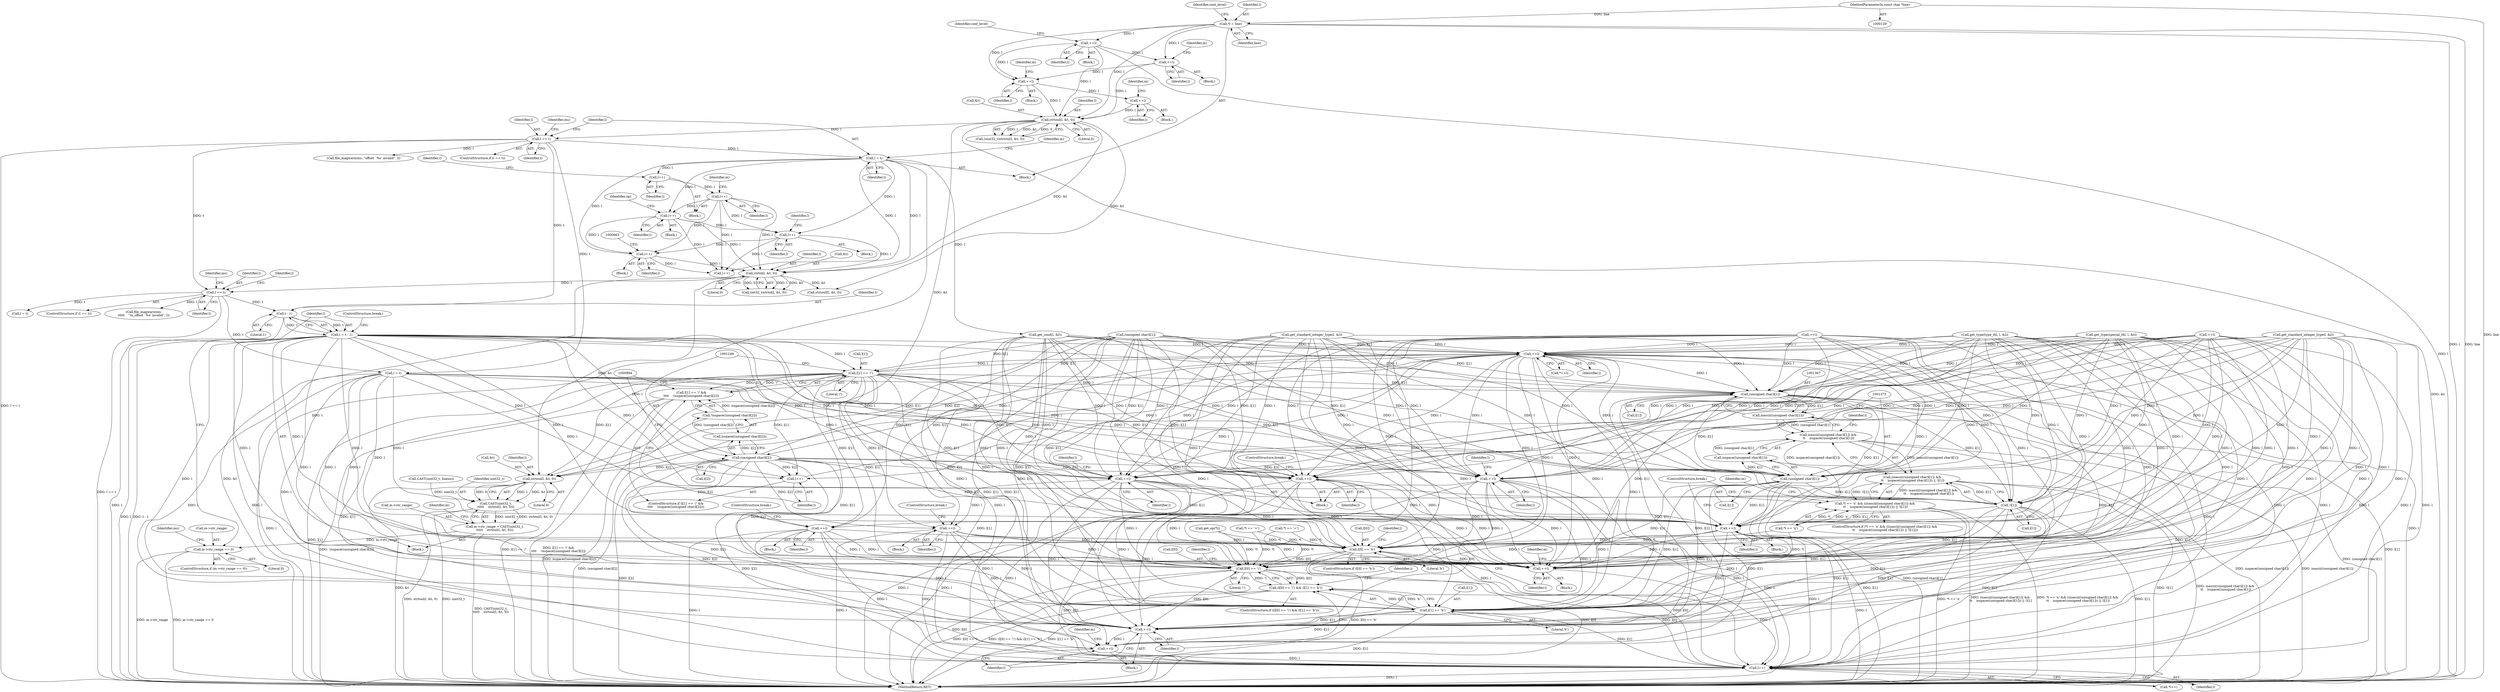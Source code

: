 digraph "0_file_4a284c89d6ef11aca34da65da7d673050a5ea320@pointer" {
"1001049" [label="(Call,t - 1)"];
"1000683" [label="(Call,l == t)"];
"1000677" [label="(Call,strtol(l, &t, 0))"];
"1000485" [label="(Call,l = t)"];
"1000472" [label="(Call,l == t)"];
"1000466" [label="(Call,strtoul(l, &t, 0))"];
"1000400" [label="(Call,++l)"];
"1000159" [label="(Call,++l)"];
"1000143" [label="(Call,*l = line)"];
"1000132" [label="(MethodParameterIn,const char *line)"];
"1000387" [label="(Call,++l)"];
"1000430" [label="(Call,++l)"];
"1000609" [label="(Call,l++)"];
"1000511" [label="(Call,l++)"];
"1000627" [label="(Call,l++)"];
"1000657" [label="(Call,l++)"];
"1000644" [label="(Call,l++)"];
"1001047" [label="(Call,l = t - 1)"];
"1000996" [label="(Call,++l)"];
"1001033" [label="(Call,strtoul(l, &t, 0))"];
"1001031" [label="(Call,CAST(uint32_t,\n\t\t\t\t\t    strtoul(l, &t, 0)))"];
"1001027" [label="(Call,m->str_range = CAST(uint32_t,\n\t\t\t\t\t    strtoul(l, &t, 0)))"];
"1001039" [label="(Call,m->str_range == 0)"];
"1001241" [label="(Call,l[1] == '/')"];
"1001240" [label="(Call,l[1] == '/' &&\n\t\t\t\t    !isspace((unsigned char)l[2]))"];
"1001253" [label="(Call,l++)"];
"1001294" [label="(Call,++l)"];
"1001318" [label="(Call,++l)"];
"1001409" [label="(Call,l[0] == '\b')"];
"1001415" [label="(Call,++l)"];
"1001459" [label="(Call,l++)"];
"1001425" [label="(Call,l[0] == '\\')"];
"1001424" [label="(Call,(l[0] == '\\') && (l[1] == 'b'))"];
"1001436" [label="(Call,++l)"];
"1001438" [label="(Call,++l)"];
"1001430" [label="(Call,l[1] == 'b')"];
"1001330" [label="(Call,++l)"];
"1001338" [label="(Call,++l)"];
"1001348" [label="(Call,++l)"];
"1001366" [label="(Call,(unsigned char)l[1])"];
"1001365" [label="(Call,isascii((unsigned char)l[1]))"];
"1001364" [label="(Call,isascii((unsigned char)l[1]) && \n\t\t    isspace((unsigned char)l[1]))"];
"1001363" [label="(Call,(isascii((unsigned char)l[1]) && \n\t\t    isspace((unsigned char)l[1])) || !l[1])"];
"1001358" [label="(Call,*l == 'x' && ((isascii((unsigned char)l[1]) && \n\t\t    isspace((unsigned char)l[1])) || !l[1]))"];
"1001372" [label="(Call,(unsigned char)l[1])"];
"1001371" [label="(Call,isspace((unsigned char)l[1]))"];
"1001377" [label="(Call,!l[1])"];
"1001388" [label="(Call,++l)"];
"1001248" [label="(Call,(unsigned char)l[2])"];
"1001247" [label="(Call,isspace((unsigned char)l[2]))"];
"1001246" [label="(Call,!isspace((unsigned char)l[2]))"];
"1000487" [label="(Identifier,t)"];
"1000913" [label="(Call,++l)"];
"1000481" [label="(Call,file_magwarn(ms, \"offset `%s' invalid\", l))"];
"1001294" [label="(Call,++l)"];
"1001349" [label="(Identifier,l)"];
"1001033" [label="(Call,strtoul(l, &t, 0))"];
"1001460" [label="(Identifier,l)"];
"1000856" [label="(Call,get_type(special_tbl, l, &l))"];
"1001331" [label="(Identifier,l)"];
"1001378" [label="(Call,l[1])"];
"1000466" [label="(Call,strtoul(l, &t, 0))"];
"1000160" [label="(Identifier,l)"];
"1000609" [label="(Call,l++)"];
"1001423" [label="(ControlStructure,if ((l[0] == '\\') && (l[1] == 'b')))"];
"1001035" [label="(Call,&t)"];
"1001434" [label="(Literal,'b')"];
"1000132" [label="(MethodParameterIn,const char *line)"];
"1000431" [label="(Identifier,l)"];
"1001335" [label="(Identifier,l)"];
"1001241" [label="(Call,l[1] == '/')"];
"1000678" [label="(Identifier,l)"];
"1000404" [label="(Identifier,m)"];
"1000645" [label="(Identifier,l)"];
"1001248" [label="(Call,(unsigned char)l[2])"];
"1001435" [label="(Block,)"];
"1000627" [label="(Call,l++)"];
"1000378" [label="(Call,CAST(uint32_t, lineno))"];
"1001340" [label="(ControlStructure,break;)"];
"1000485" [label="(Call,l = t)"];
"1000677" [label="(Call,strtol(l, &t, 0))"];
"1000777" [label="(Call,get_standard_integer_type(l, &l))"];
"1001426" [label="(Call,l[0])"];
"1001320" [label="(ControlStructure,break;)"];
"1001049" [label="(Call,t - 1)"];
"1000697" [label="(Identifier,l)"];
"1000936" [label="(Call,get_op(*l))"];
"1001045" [label="(Identifier,ms)"];
"1001350" [label="(ControlStructure,break;)"];
"1000657" [label="(Call,l++)"];
"1000843" [label="(Call,++l)"];
"1000966" [label="(Call,l = t)"];
"1001415" [label="(Call,++l)"];
"1001439" [label="(Identifier,l)"];
"1000151" [label="(Identifier,cont_level)"];
"1000388" [label="(Identifier,l)"];
"1001253" [label="(Call,l++)"];
"1000491" [label="(Identifier,m)"];
"1000675" [label="(Call,(int32_t)strtol(l, &t, 0))"];
"1001037" [label="(Literal,0)"];
"1000658" [label="(Identifier,l)"];
"1001534" [label="(MethodReturn,RET)"];
"1001247" [label="(Call,isspace((unsigned char)l[2]))"];
"1000731" [label="(Call,get_cond(l, &l))"];
"1001299" [label="(Identifier,l)"];
"1001384" [label="(Identifier,m)"];
"1001389" [label="(Identifier,l)"];
"1001363" [label="(Call,(isascii((unsigned char)l[1]) && \n\t\t    isspace((unsigned char)l[1])) || !l[1])"];
"1001410" [label="(Call,l[0])"];
"1001458" [label="(Call,*l++)"];
"1000696" [label="(Call,l = t)"];
"1001381" [label="(Block,)"];
"1000681" [label="(Literal,0)"];
"1000387" [label="(Call,++l)"];
"1001424" [label="(Call,(l[0] == '\\') && (l[1] == 'b'))"];
"1001459" [label="(Call,l++)"];
"1001038" [label="(ControlStructure,if (m->str_range == 0))"];
"1000467" [label="(Identifier,l)"];
"1001032" [label="(Identifier,uint32_t)"];
"1000515" [label="(Identifier,l)"];
"1001295" [label="(Identifier,l)"];
"1001027" [label="(Call,m->str_range = CAST(uint32_t,\n\t\t\t\t\t    strtoul(l, &t, 0)))"];
"1000401" [label="(Identifier,l)"];
"1001031" [label="(Call,CAST(uint32_t,\n\t\t\t\t\t    strtoul(l, &t, 0)))"];
"1001432" [label="(Identifier,l)"];
"1000689" [label="(Identifier,ms)"];
"1001040" [label="(Call,m->str_range)"];
"1001409" [label="(Call,l[0] == '\b')"];
"1000471" [label="(ControlStructure,if (l == t))"];
"1000961" [label="(Call,strtoull(l, &t, 0))"];
"1001246" [label="(Call,!isspace((unsigned char)l[2]))"];
"1000486" [label="(Identifier,l)"];
"1000995" [label="(Call,*++l)"];
"1000703" [label="(Call,l++)"];
"1001368" [label="(Call,l[1])"];
"1001050" [label="(Identifier,t)"];
"1001447" [label="(Identifier,i)"];
"1000472" [label="(Call,l == t)"];
"1001034" [label="(Identifier,l)"];
"1001379" [label="(Identifier,l)"];
"1001333" [label="(Call,*l == '=')"];
"1001254" [label="(Identifier,l)"];
"1000649" [label="(Identifier,l)"];
"1001358" [label="(Call,*l == 'x' && ((isascii((unsigned char)l[1]) && \n\t\t    isspace((unsigned char)l[1])) || !l[1]))"];
"1001366" [label="(Call,(unsigned char)l[1])"];
"1000682" [label="(ControlStructure,if (l == t))"];
"1000464" [label="(Call,(uint32_t)strtoul(l, &t, 0))"];
"1001041" [label="(Identifier,m)"];
"1001240" [label="(Call,l[1] == '/' &&\n\t\t\t\t    !isspace((unsigned char)l[2]))"];
"1000684" [label="(Identifier,l)"];
"1001318" [label="(Call,++l)"];
"1001442" [label="(Identifier,m)"];
"1000158" [label="(Block,)"];
"1000512" [label="(Identifier,l)"];
"1000473" [label="(Identifier,l)"];
"1001430" [label="(Call,l[1] == 'b')"];
"1001427" [label="(Identifier,l)"];
"1001371" [label="(Call,isspace((unsigned char)l[1]))"];
"1000468" [label="(Call,&t)"];
"1001052" [label="(ControlStructure,break;)"];
"1001438" [label="(Call,++l)"];
"1000683" [label="(Call,l == t)"];
"1001413" [label="(Literal,'\b')"];
"1001051" [label="(Literal,1)"];
"1000692" [label="(Call,file_magwarn(ms,\n\t\t\t\t\t    \"in_offset `%s' invalid\", l))"];
"1000159" [label="(Call,++l)"];
"1000162" [label="(Identifier,cont_level)"];
"1001242" [label="(Call,l[1])"];
"1001338" [label="(Call,++l)"];
"1001431" [label="(Call,l[1])"];
"1000434" [label="(Identifier,m)"];
"1001048" [label="(Identifier,l)"];
"1001245" [label="(Literal,'/')"];
"1000144" [label="(Identifier,l)"];
"1000832" [label="(Call,(unsigned char)l[1])"];
"1000638" [label="(Block,)"];
"1000470" [label="(Literal,0)"];
"1001390" [label="(ControlStructure,break;)"];
"1000474" [label="(Identifier,t)"];
"1001337" [label="(Block,)"];
"1000430" [label="(Call,++l)"];
"1001357" [label="(ControlStructure,if (*l == 'x' && ((isascii((unsigned char)l[1]) && \n\t\t    isspace((unsigned char)l[1])) || !l[1])))"];
"1000628" [label="(Identifier,l)"];
"1001330" [label="(Call,++l)"];
"1001301" [label="(Block,)"];
"1001414" [label="(Block,)"];
"1001437" [label="(Identifier,l)"];
"1000610" [label="(Identifier,l)"];
"1001388" [label="(Call,++l)"];
"1000644" [label="(Call,l++)"];
"1001365" [label="(Call,isascii((unsigned char)l[1]))"];
"1001047" [label="(Call,l = t - 1)"];
"1000651" [label="(Block,)"];
"1000145" [label="(Identifier,line)"];
"1001297" [label="(Call,*l == '=')"];
"1000386" [label="(Block,)"];
"1001377" [label="(Call,!l[1])"];
"1001043" [label="(Literal,0)"];
"1001319" [label="(Identifier,l)"];
"1000685" [label="(Identifier,t)"];
"1001039" [label="(Call,m->str_range == 0)"];
"1000478" [label="(Identifier,ms)"];
"1001339" [label="(Identifier,l)"];
"1000510" [label="(Block,)"];
"1001028" [label="(Call,m->str_range)"];
"1000400" [label="(Call,++l)"];
"1000613" [label="(Identifier,m)"];
"1001429" [label="(Literal,'\\')"];
"1000511" [label="(Call,l++)"];
"1000143" [label="(Call,*l = line)"];
"1001425" [label="(Call,l[0] == '\\')"];
"1001239" [label="(ControlStructure,if (l[1] == '/' &&\n\t\t\t\t    !isspace((unsigned char)l[2])))"];
"1000798" [label="(Call,get_type(type_tbl, l, &l))"];
"1000399" [label="(Block,)"];
"1001419" [label="(Identifier,m)"];
"1000819" [label="(Call,get_standard_integer_type(l, &l))"];
"1001348" [label="(Call,++l)"];
"1001364" [label="(Call,isascii((unsigned char)l[1]) && \n\t\t    isspace((unsigned char)l[1]))"];
"1000996" [label="(Call,++l)"];
"1001359" [label="(Call,*l == 'x')"];
"1000135" [label="(Block,)"];
"1000429" [label="(Block,)"];
"1000632" [label="(Identifier,op)"];
"1000391" [label="(Identifier,m)"];
"1000621" [label="(Block,)"];
"1000997" [label="(Identifier,l)"];
"1001002" [label="(Block,)"];
"1001374" [label="(Call,l[1])"];
"1001372" [label="(Call,(unsigned char)l[1])"];
"1001436" [label="(Call,++l)"];
"1001408" [label="(ControlStructure,if (l[0] == '\b'))"];
"1001416" [label="(Identifier,l)"];
"1001285" [label="(Block,)"];
"1000679" [label="(Call,&t)"];
"1001250" [label="(Call,l[2])"];
"1001049" -> "1001047"  [label="AST: "];
"1001049" -> "1001051"  [label="CFG: "];
"1001050" -> "1001049"  [label="AST: "];
"1001051" -> "1001049"  [label="AST: "];
"1001047" -> "1001049"  [label="CFG: "];
"1001049" -> "1001534"  [label="DDG: t"];
"1001049" -> "1001047"  [label="DDG: t"];
"1001049" -> "1001047"  [label="DDG: 1"];
"1000683" -> "1001049"  [label="DDG: t"];
"1000472" -> "1001049"  [label="DDG: t"];
"1000683" -> "1000682"  [label="AST: "];
"1000683" -> "1000685"  [label="CFG: "];
"1000684" -> "1000683"  [label="AST: "];
"1000685" -> "1000683"  [label="AST: "];
"1000689" -> "1000683"  [label="CFG: "];
"1000697" -> "1000683"  [label="CFG: "];
"1000683" -> "1001534"  [label="DDG: l == t"];
"1000677" -> "1000683"  [label="DDG: l"];
"1000472" -> "1000683"  [label="DDG: t"];
"1000683" -> "1000692"  [label="DDG: l"];
"1000683" -> "1000696"  [label="DDG: t"];
"1000683" -> "1000966"  [label="DDG: t"];
"1000677" -> "1000675"  [label="AST: "];
"1000677" -> "1000681"  [label="CFG: "];
"1000678" -> "1000677"  [label="AST: "];
"1000679" -> "1000677"  [label="AST: "];
"1000681" -> "1000677"  [label="AST: "];
"1000675" -> "1000677"  [label="CFG: "];
"1000677" -> "1001534"  [label="DDG: &t"];
"1000677" -> "1000675"  [label="DDG: l"];
"1000677" -> "1000675"  [label="DDG: &t"];
"1000677" -> "1000675"  [label="DDG: 0"];
"1000485" -> "1000677"  [label="DDG: l"];
"1000609" -> "1000677"  [label="DDG: l"];
"1000627" -> "1000677"  [label="DDG: l"];
"1000657" -> "1000677"  [label="DDG: l"];
"1000644" -> "1000677"  [label="DDG: l"];
"1000466" -> "1000677"  [label="DDG: &t"];
"1000677" -> "1000961"  [label="DDG: &t"];
"1000677" -> "1001033"  [label="DDG: &t"];
"1000485" -> "1000135"  [label="AST: "];
"1000485" -> "1000487"  [label="CFG: "];
"1000486" -> "1000485"  [label="AST: "];
"1000487" -> "1000485"  [label="AST: "];
"1000491" -> "1000485"  [label="CFG: "];
"1000485" -> "1001534"  [label="DDG: t"];
"1000472" -> "1000485"  [label="DDG: t"];
"1000485" -> "1000511"  [label="DDG: l"];
"1000485" -> "1000627"  [label="DDG: l"];
"1000485" -> "1000644"  [label="DDG: l"];
"1000485" -> "1000657"  [label="DDG: l"];
"1000485" -> "1000703"  [label="DDG: l"];
"1000485" -> "1000731"  [label="DDG: l"];
"1000472" -> "1000471"  [label="AST: "];
"1000472" -> "1000474"  [label="CFG: "];
"1000473" -> "1000472"  [label="AST: "];
"1000474" -> "1000472"  [label="AST: "];
"1000478" -> "1000472"  [label="CFG: "];
"1000486" -> "1000472"  [label="CFG: "];
"1000472" -> "1001534"  [label="DDG: l == t"];
"1000466" -> "1000472"  [label="DDG: l"];
"1000472" -> "1000481"  [label="DDG: l"];
"1000472" -> "1000966"  [label="DDG: t"];
"1000466" -> "1000464"  [label="AST: "];
"1000466" -> "1000470"  [label="CFG: "];
"1000467" -> "1000466"  [label="AST: "];
"1000468" -> "1000466"  [label="AST: "];
"1000470" -> "1000466"  [label="AST: "];
"1000464" -> "1000466"  [label="CFG: "];
"1000466" -> "1001534"  [label="DDG: &t"];
"1000466" -> "1000464"  [label="DDG: l"];
"1000466" -> "1000464"  [label="DDG: &t"];
"1000466" -> "1000464"  [label="DDG: 0"];
"1000400" -> "1000466"  [label="DDG: l"];
"1000159" -> "1000466"  [label="DDG: l"];
"1000143" -> "1000466"  [label="DDG: l"];
"1000387" -> "1000466"  [label="DDG: l"];
"1000430" -> "1000466"  [label="DDG: l"];
"1000466" -> "1000961"  [label="DDG: &t"];
"1000466" -> "1001033"  [label="DDG: &t"];
"1000400" -> "1000399"  [label="AST: "];
"1000400" -> "1000401"  [label="CFG: "];
"1000401" -> "1000400"  [label="AST: "];
"1000404" -> "1000400"  [label="CFG: "];
"1000159" -> "1000400"  [label="DDG: l"];
"1000143" -> "1000400"  [label="DDG: l"];
"1000387" -> "1000400"  [label="DDG: l"];
"1000400" -> "1000430"  [label="DDG: l"];
"1000159" -> "1000158"  [label="AST: "];
"1000159" -> "1000160"  [label="CFG: "];
"1000160" -> "1000159"  [label="AST: "];
"1000162" -> "1000159"  [label="CFG: "];
"1000159" -> "1001534"  [label="DDG: l"];
"1000143" -> "1000159"  [label="DDG: l"];
"1000159" -> "1000387"  [label="DDG: l"];
"1000143" -> "1000135"  [label="AST: "];
"1000143" -> "1000145"  [label="CFG: "];
"1000144" -> "1000143"  [label="AST: "];
"1000145" -> "1000143"  [label="AST: "];
"1000151" -> "1000143"  [label="CFG: "];
"1000143" -> "1001534"  [label="DDG: l"];
"1000143" -> "1001534"  [label="DDG: line"];
"1000132" -> "1000143"  [label="DDG: line"];
"1000143" -> "1000387"  [label="DDG: l"];
"1000132" -> "1000129"  [label="AST: "];
"1000132" -> "1001534"  [label="DDG: line"];
"1000387" -> "1000386"  [label="AST: "];
"1000387" -> "1000388"  [label="CFG: "];
"1000388" -> "1000387"  [label="AST: "];
"1000391" -> "1000387"  [label="CFG: "];
"1000430" -> "1000429"  [label="AST: "];
"1000430" -> "1000431"  [label="CFG: "];
"1000431" -> "1000430"  [label="AST: "];
"1000434" -> "1000430"  [label="CFG: "];
"1000609" -> "1000510"  [label="AST: "];
"1000609" -> "1000610"  [label="CFG: "];
"1000610" -> "1000609"  [label="AST: "];
"1000613" -> "1000609"  [label="CFG: "];
"1000511" -> "1000609"  [label="DDG: l"];
"1000609" -> "1000627"  [label="DDG: l"];
"1000609" -> "1000644"  [label="DDG: l"];
"1000609" -> "1000657"  [label="DDG: l"];
"1000609" -> "1000703"  [label="DDG: l"];
"1000511" -> "1000510"  [label="AST: "];
"1000511" -> "1000512"  [label="CFG: "];
"1000512" -> "1000511"  [label="AST: "];
"1000515" -> "1000511"  [label="CFG: "];
"1000627" -> "1000621"  [label="AST: "];
"1000627" -> "1000628"  [label="CFG: "];
"1000628" -> "1000627"  [label="AST: "];
"1000632" -> "1000627"  [label="CFG: "];
"1000627" -> "1000644"  [label="DDG: l"];
"1000627" -> "1000657"  [label="DDG: l"];
"1000627" -> "1000703"  [label="DDG: l"];
"1000657" -> "1000651"  [label="AST: "];
"1000657" -> "1000658"  [label="CFG: "];
"1000658" -> "1000657"  [label="AST: "];
"1000663" -> "1000657"  [label="CFG: "];
"1000644" -> "1000657"  [label="DDG: l"];
"1000657" -> "1000703"  [label="DDG: l"];
"1000644" -> "1000638"  [label="AST: "];
"1000644" -> "1000645"  [label="CFG: "];
"1000645" -> "1000644"  [label="AST: "];
"1000649" -> "1000644"  [label="CFG: "];
"1000644" -> "1000703"  [label="DDG: l"];
"1001047" -> "1001002"  [label="AST: "];
"1001048" -> "1001047"  [label="AST: "];
"1001052" -> "1001047"  [label="CFG: "];
"1001047" -> "1001534"  [label="DDG: t - 1"];
"1001047" -> "1001534"  [label="DDG: l"];
"1001047" -> "1000996"  [label="DDG: l"];
"1001047" -> "1001241"  [label="DDG: l"];
"1001047" -> "1001248"  [label="DDG: l"];
"1001047" -> "1001253"  [label="DDG: l"];
"1001047" -> "1001294"  [label="DDG: l"];
"1001047" -> "1001330"  [label="DDG: l"];
"1001047" -> "1001348"  [label="DDG: l"];
"1001047" -> "1001366"  [label="DDG: l"];
"1001047" -> "1001372"  [label="DDG: l"];
"1001047" -> "1001377"  [label="DDG: l"];
"1001047" -> "1001388"  [label="DDG: l"];
"1001047" -> "1001409"  [label="DDG: l"];
"1001047" -> "1001415"  [label="DDG: l"];
"1001047" -> "1001425"  [label="DDG: l"];
"1001047" -> "1001430"  [label="DDG: l"];
"1001047" -> "1001436"  [label="DDG: l"];
"1001047" -> "1001459"  [label="DDG: l"];
"1000996" -> "1000995"  [label="AST: "];
"1000996" -> "1000997"  [label="CFG: "];
"1000997" -> "1000996"  [label="AST: "];
"1000995" -> "1000996"  [label="CFG: "];
"1000996" -> "1001534"  [label="DDG: l"];
"1000856" -> "1000996"  [label="DDG: l"];
"1000832" -> "1000996"  [label="DDG: l[1]"];
"1000843" -> "1000996"  [label="DDG: l"];
"1000819" -> "1000996"  [label="DDG: l"];
"1000798" -> "1000996"  [label="DDG: l"];
"1001248" -> "1000996"  [label="DDG: l[2]"];
"1001241" -> "1000996"  [label="DDG: l[1]"];
"1000777" -> "1000996"  [label="DDG: l"];
"1000913" -> "1000996"  [label="DDG: l"];
"1001253" -> "1000996"  [label="DDG: l"];
"1000731" -> "1000996"  [label="DDG: l"];
"1000996" -> "1001033"  [label="DDG: l"];
"1000996" -> "1001241"  [label="DDG: l"];
"1000996" -> "1001248"  [label="DDG: l"];
"1000996" -> "1001253"  [label="DDG: l"];
"1000996" -> "1001294"  [label="DDG: l"];
"1000996" -> "1001330"  [label="DDG: l"];
"1000996" -> "1001348"  [label="DDG: l"];
"1000996" -> "1001366"  [label="DDG: l"];
"1000996" -> "1001372"  [label="DDG: l"];
"1000996" -> "1001377"  [label="DDG: l"];
"1000996" -> "1001388"  [label="DDG: l"];
"1000996" -> "1001409"  [label="DDG: l"];
"1000996" -> "1001415"  [label="DDG: l"];
"1000996" -> "1001425"  [label="DDG: l"];
"1000996" -> "1001430"  [label="DDG: l"];
"1000996" -> "1001436"  [label="DDG: l"];
"1000996" -> "1001459"  [label="DDG: l"];
"1001033" -> "1001031"  [label="AST: "];
"1001033" -> "1001037"  [label="CFG: "];
"1001034" -> "1001033"  [label="AST: "];
"1001035" -> "1001033"  [label="AST: "];
"1001037" -> "1001033"  [label="AST: "];
"1001031" -> "1001033"  [label="CFG: "];
"1001033" -> "1001534"  [label="DDG: &t"];
"1001033" -> "1001031"  [label="DDG: l"];
"1001033" -> "1001031"  [label="DDG: &t"];
"1001033" -> "1001031"  [label="DDG: 0"];
"1000832" -> "1001033"  [label="DDG: l[1]"];
"1001248" -> "1001033"  [label="DDG: l[2]"];
"1001241" -> "1001033"  [label="DDG: l[1]"];
"1001031" -> "1001027"  [label="AST: "];
"1001032" -> "1001031"  [label="AST: "];
"1001027" -> "1001031"  [label="CFG: "];
"1001031" -> "1001534"  [label="DDG: strtoul(l, &t, 0)"];
"1001031" -> "1001534"  [label="DDG: uint32_t"];
"1001031" -> "1001027"  [label="DDG: uint32_t"];
"1001031" -> "1001027"  [label="DDG: strtoul(l, &t, 0)"];
"1000378" -> "1001031"  [label="DDG: uint32_t"];
"1001027" -> "1001002"  [label="AST: "];
"1001028" -> "1001027"  [label="AST: "];
"1001041" -> "1001027"  [label="CFG: "];
"1001027" -> "1001534"  [label="DDG: CAST(uint32_t,\n\t\t\t\t\t    strtoul(l, &t, 0))"];
"1001027" -> "1001039"  [label="DDG: m->str_range"];
"1001039" -> "1001038"  [label="AST: "];
"1001039" -> "1001043"  [label="CFG: "];
"1001040" -> "1001039"  [label="AST: "];
"1001043" -> "1001039"  [label="AST: "];
"1001045" -> "1001039"  [label="CFG: "];
"1001048" -> "1001039"  [label="CFG: "];
"1001039" -> "1001534"  [label="DDG: m->str_range"];
"1001039" -> "1001534"  [label="DDG: m->str_range == 0"];
"1001241" -> "1001240"  [label="AST: "];
"1001241" -> "1001245"  [label="CFG: "];
"1001242" -> "1001241"  [label="AST: "];
"1001245" -> "1001241"  [label="AST: "];
"1001249" -> "1001241"  [label="CFG: "];
"1001240" -> "1001241"  [label="CFG: "];
"1001241" -> "1001534"  [label="DDG: l[1]"];
"1001241" -> "1001240"  [label="DDG: l[1]"];
"1001241" -> "1001240"  [label="DDG: '/'"];
"1000832" -> "1001241"  [label="DDG: l[1]"];
"1001241" -> "1001253"  [label="DDG: l[1]"];
"1001241" -> "1001294"  [label="DDG: l[1]"];
"1001241" -> "1001318"  [label="DDG: l[1]"];
"1001241" -> "1001330"  [label="DDG: l[1]"];
"1001241" -> "1001338"  [label="DDG: l[1]"];
"1001241" -> "1001348"  [label="DDG: l[1]"];
"1001241" -> "1001366"  [label="DDG: l[1]"];
"1001241" -> "1001388"  [label="DDG: l[1]"];
"1001241" -> "1001415"  [label="DDG: l[1]"];
"1001241" -> "1001430"  [label="DDG: l[1]"];
"1001241" -> "1001436"  [label="DDG: l[1]"];
"1001241" -> "1001438"  [label="DDG: l[1]"];
"1001241" -> "1001459"  [label="DDG: l[1]"];
"1001240" -> "1001239"  [label="AST: "];
"1001240" -> "1001246"  [label="CFG: "];
"1001246" -> "1001240"  [label="AST: "];
"1000994" -> "1001240"  [label="CFG: "];
"1001254" -> "1001240"  [label="CFG: "];
"1001240" -> "1001534"  [label="DDG: !isspace((unsigned char)l[2])"];
"1001240" -> "1001534"  [label="DDG: l[1] == '/'"];
"1001240" -> "1001534"  [label="DDG: l[1] == '/' &&\n\t\t\t\t    !isspace((unsigned char)l[2])"];
"1001246" -> "1001240"  [label="DDG: isspace((unsigned char)l[2])"];
"1001253" -> "1001239"  [label="AST: "];
"1001253" -> "1001254"  [label="CFG: "];
"1001254" -> "1001253"  [label="AST: "];
"1000994" -> "1001253"  [label="CFG: "];
"1001248" -> "1001253"  [label="DDG: l[2]"];
"1001294" -> "1001285"  [label="AST: "];
"1001294" -> "1001295"  [label="CFG: "];
"1001295" -> "1001294"  [label="AST: "];
"1001299" -> "1001294"  [label="CFG: "];
"1001294" -> "1001534"  [label="DDG: l"];
"1000856" -> "1001294"  [label="DDG: l"];
"1000832" -> "1001294"  [label="DDG: l[1]"];
"1000843" -> "1001294"  [label="DDG: l"];
"1000819" -> "1001294"  [label="DDG: l"];
"1000966" -> "1001294"  [label="DDG: l"];
"1000798" -> "1001294"  [label="DDG: l"];
"1001248" -> "1001294"  [label="DDG: l[2]"];
"1000777" -> "1001294"  [label="DDG: l"];
"1000913" -> "1001294"  [label="DDG: l"];
"1000731" -> "1001294"  [label="DDG: l"];
"1001294" -> "1001318"  [label="DDG: l"];
"1001294" -> "1001409"  [label="DDG: l"];
"1001294" -> "1001415"  [label="DDG: l"];
"1001294" -> "1001425"  [label="DDG: l"];
"1001294" -> "1001430"  [label="DDG: l"];
"1001294" -> "1001436"  [label="DDG: l"];
"1001294" -> "1001459"  [label="DDG: l"];
"1001318" -> "1001301"  [label="AST: "];
"1001318" -> "1001319"  [label="CFG: "];
"1001319" -> "1001318"  [label="AST: "];
"1001320" -> "1001318"  [label="CFG: "];
"1001318" -> "1001534"  [label="DDG: l"];
"1000832" -> "1001318"  [label="DDG: l[1]"];
"1001248" -> "1001318"  [label="DDG: l[2]"];
"1001318" -> "1001409"  [label="DDG: l"];
"1001318" -> "1001415"  [label="DDG: l"];
"1001318" -> "1001425"  [label="DDG: l"];
"1001318" -> "1001430"  [label="DDG: l"];
"1001318" -> "1001436"  [label="DDG: l"];
"1001318" -> "1001459"  [label="DDG: l"];
"1001409" -> "1001408"  [label="AST: "];
"1001409" -> "1001413"  [label="CFG: "];
"1001410" -> "1001409"  [label="AST: "];
"1001413" -> "1001409"  [label="AST: "];
"1001416" -> "1001409"  [label="CFG: "];
"1001427" -> "1001409"  [label="CFG: "];
"1001409" -> "1001534"  [label="DDG: l[0]"];
"1001409" -> "1001534"  [label="DDG: l[0] == '\b'"];
"1001348" -> "1001409"  [label="DDG: l"];
"1000843" -> "1001409"  [label="DDG: l"];
"1000819" -> "1001409"  [label="DDG: l"];
"1000966" -> "1001409"  [label="DDG: l"];
"1000798" -> "1001409"  [label="DDG: l"];
"1001359" -> "1001409"  [label="DDG: *l"];
"1001338" -> "1001409"  [label="DDG: l"];
"1001388" -> "1001409"  [label="DDG: l"];
"1000777" -> "1001409"  [label="DDG: l"];
"1000913" -> "1001409"  [label="DDG: l"];
"1001333" -> "1001409"  [label="DDG: *l"];
"1001330" -> "1001409"  [label="DDG: l"];
"1001297" -> "1001409"  [label="DDG: *l"];
"1000856" -> "1001409"  [label="DDG: l"];
"1000731" -> "1001409"  [label="DDG: l"];
"1000936" -> "1001409"  [label="DDG: *l"];
"1001409" -> "1001415"  [label="DDG: l[0]"];
"1001409" -> "1001425"  [label="DDG: l[0]"];
"1001409" -> "1001459"  [label="DDG: l[0]"];
"1001415" -> "1001414"  [label="AST: "];
"1001415" -> "1001416"  [label="CFG: "];
"1001416" -> "1001415"  [label="AST: "];
"1001419" -> "1001415"  [label="CFG: "];
"1001348" -> "1001415"  [label="DDG: l"];
"1000832" -> "1001415"  [label="DDG: l[1]"];
"1000843" -> "1001415"  [label="DDG: l"];
"1000819" -> "1001415"  [label="DDG: l"];
"1000966" -> "1001415"  [label="DDG: l"];
"1000798" -> "1001415"  [label="DDG: l"];
"1001248" -> "1001415"  [label="DDG: l[2]"];
"1001388" -> "1001415"  [label="DDG: l"];
"1000913" -> "1001415"  [label="DDG: l"];
"1001330" -> "1001415"  [label="DDG: l"];
"1001377" -> "1001415"  [label="DDG: l[1]"];
"1001366" -> "1001415"  [label="DDG: l[1]"];
"1000856" -> "1001415"  [label="DDG: l"];
"1001338" -> "1001415"  [label="DDG: l"];
"1001372" -> "1001415"  [label="DDG: l[1]"];
"1000777" -> "1001415"  [label="DDG: l"];
"1000731" -> "1001415"  [label="DDG: l"];
"1001415" -> "1001459"  [label="DDG: l"];
"1001459" -> "1001458"  [label="AST: "];
"1001459" -> "1001460"  [label="CFG: "];
"1001460" -> "1001459"  [label="AST: "];
"1001458" -> "1001459"  [label="CFG: "];
"1001459" -> "1001534"  [label="DDG: l"];
"1000832" -> "1001459"  [label="DDG: l[1]"];
"1000843" -> "1001459"  [label="DDG: l"];
"1000819" -> "1001459"  [label="DDG: l"];
"1000966" -> "1001459"  [label="DDG: l"];
"1000798" -> "1001459"  [label="DDG: l"];
"1001248" -> "1001459"  [label="DDG: l[2]"];
"1001388" -> "1001459"  [label="DDG: l"];
"1000913" -> "1001459"  [label="DDG: l"];
"1001377" -> "1001459"  [label="DDG: l[1]"];
"1001366" -> "1001459"  [label="DDG: l[1]"];
"1001430" -> "1001459"  [label="DDG: l[1]"];
"1000856" -> "1001459"  [label="DDG: l"];
"1001438" -> "1001459"  [label="DDG: l"];
"1001348" -> "1001459"  [label="DDG: l"];
"1001338" -> "1001459"  [label="DDG: l"];
"1001372" -> "1001459"  [label="DDG: l[1]"];
"1000777" -> "1001459"  [label="DDG: l"];
"1001330" -> "1001459"  [label="DDG: l"];
"1001425" -> "1001459"  [label="DDG: l[0]"];
"1000731" -> "1001459"  [label="DDG: l"];
"1001425" -> "1001424"  [label="AST: "];
"1001425" -> "1001429"  [label="CFG: "];
"1001426" -> "1001425"  [label="AST: "];
"1001429" -> "1001425"  [label="AST: "];
"1001432" -> "1001425"  [label="CFG: "];
"1001424" -> "1001425"  [label="CFG: "];
"1001425" -> "1001534"  [label="DDG: l[0]"];
"1001425" -> "1001424"  [label="DDG: l[0]"];
"1001425" -> "1001424"  [label="DDG: '\\'"];
"1001348" -> "1001425"  [label="DDG: l"];
"1000843" -> "1001425"  [label="DDG: l"];
"1000819" -> "1001425"  [label="DDG: l"];
"1000966" -> "1001425"  [label="DDG: l"];
"1000798" -> "1001425"  [label="DDG: l"];
"1001359" -> "1001425"  [label="DDG: *l"];
"1001338" -> "1001425"  [label="DDG: l"];
"1001388" -> "1001425"  [label="DDG: l"];
"1000777" -> "1001425"  [label="DDG: l"];
"1000913" -> "1001425"  [label="DDG: l"];
"1001333" -> "1001425"  [label="DDG: *l"];
"1001330" -> "1001425"  [label="DDG: l"];
"1001297" -> "1001425"  [label="DDG: *l"];
"1000856" -> "1001425"  [label="DDG: l"];
"1000731" -> "1001425"  [label="DDG: l"];
"1000936" -> "1001425"  [label="DDG: *l"];
"1001425" -> "1001436"  [label="DDG: l[0]"];
"1001425" -> "1001438"  [label="DDG: l[0]"];
"1001424" -> "1001423"  [label="AST: "];
"1001424" -> "1001430"  [label="CFG: "];
"1001430" -> "1001424"  [label="AST: "];
"1001437" -> "1001424"  [label="CFG: "];
"1001447" -> "1001424"  [label="CFG: "];
"1001424" -> "1001534"  [label="DDG: l[0] == '\\'"];
"1001424" -> "1001534"  [label="DDG: (l[0] == '\\') && (l[1] == 'b')"];
"1001424" -> "1001534"  [label="DDG: l[1] == 'b'"];
"1001430" -> "1001424"  [label="DDG: l[1]"];
"1001430" -> "1001424"  [label="DDG: 'b'"];
"1001436" -> "1001435"  [label="AST: "];
"1001436" -> "1001437"  [label="CFG: "];
"1001437" -> "1001436"  [label="AST: "];
"1001439" -> "1001436"  [label="CFG: "];
"1001348" -> "1001436"  [label="DDG: l"];
"1000832" -> "1001436"  [label="DDG: l[1]"];
"1000843" -> "1001436"  [label="DDG: l"];
"1000819" -> "1001436"  [label="DDG: l"];
"1000966" -> "1001436"  [label="DDG: l"];
"1000798" -> "1001436"  [label="DDG: l"];
"1001248" -> "1001436"  [label="DDG: l[2]"];
"1001388" -> "1001436"  [label="DDG: l"];
"1000913" -> "1001436"  [label="DDG: l"];
"1001377" -> "1001436"  [label="DDG: l[1]"];
"1001366" -> "1001436"  [label="DDG: l[1]"];
"1001430" -> "1001436"  [label="DDG: l[1]"];
"1000856" -> "1001436"  [label="DDG: l"];
"1001338" -> "1001436"  [label="DDG: l"];
"1001372" -> "1001436"  [label="DDG: l[1]"];
"1000777" -> "1001436"  [label="DDG: l"];
"1001330" -> "1001436"  [label="DDG: l"];
"1000731" -> "1001436"  [label="DDG: l"];
"1001436" -> "1001438"  [label="DDG: l"];
"1001438" -> "1001435"  [label="AST: "];
"1001438" -> "1001439"  [label="CFG: "];
"1001439" -> "1001438"  [label="AST: "];
"1001442" -> "1001438"  [label="CFG: "];
"1000832" -> "1001438"  [label="DDG: l[1]"];
"1001248" -> "1001438"  [label="DDG: l[2]"];
"1001372" -> "1001438"  [label="DDG: l[1]"];
"1001377" -> "1001438"  [label="DDG: l[1]"];
"1001366" -> "1001438"  [label="DDG: l[1]"];
"1001430" -> "1001438"  [label="DDG: l[1]"];
"1001430" -> "1001434"  [label="CFG: "];
"1001431" -> "1001430"  [label="AST: "];
"1001434" -> "1001430"  [label="AST: "];
"1001430" -> "1001534"  [label="DDG: l[1]"];
"1001348" -> "1001430"  [label="DDG: l"];
"1000832" -> "1001430"  [label="DDG: l[1]"];
"1000843" -> "1001430"  [label="DDG: l"];
"1000819" -> "1001430"  [label="DDG: l"];
"1000966" -> "1001430"  [label="DDG: l"];
"1000798" -> "1001430"  [label="DDG: l"];
"1001388" -> "1001430"  [label="DDG: l"];
"1000913" -> "1001430"  [label="DDG: l"];
"1001330" -> "1001430"  [label="DDG: l"];
"1001377" -> "1001430"  [label="DDG: l[1]"];
"1001366" -> "1001430"  [label="DDG: l[1]"];
"1000856" -> "1001430"  [label="DDG: l"];
"1001338" -> "1001430"  [label="DDG: l"];
"1001372" -> "1001430"  [label="DDG: l[1]"];
"1000777" -> "1001430"  [label="DDG: l"];
"1000731" -> "1001430"  [label="DDG: l"];
"1001330" -> "1001285"  [label="AST: "];
"1001330" -> "1001331"  [label="CFG: "];
"1001331" -> "1001330"  [label="AST: "];
"1001335" -> "1001330"  [label="CFG: "];
"1001330" -> "1001534"  [label="DDG: l"];
"1000856" -> "1001330"  [label="DDG: l"];
"1000832" -> "1001330"  [label="DDG: l[1]"];
"1000843" -> "1001330"  [label="DDG: l"];
"1000819" -> "1001330"  [label="DDG: l"];
"1000966" -> "1001330"  [label="DDG: l"];
"1000798" -> "1001330"  [label="DDG: l"];
"1001248" -> "1001330"  [label="DDG: l[2]"];
"1000777" -> "1001330"  [label="DDG: l"];
"1000913" -> "1001330"  [label="DDG: l"];
"1000731" -> "1001330"  [label="DDG: l"];
"1001330" -> "1001338"  [label="DDG: l"];
"1001338" -> "1001337"  [label="AST: "];
"1001338" -> "1001339"  [label="CFG: "];
"1001339" -> "1001338"  [label="AST: "];
"1001340" -> "1001338"  [label="CFG: "];
"1001338" -> "1001534"  [label="DDG: l"];
"1000832" -> "1001338"  [label="DDG: l[1]"];
"1001248" -> "1001338"  [label="DDG: l[2]"];
"1001348" -> "1001285"  [label="AST: "];
"1001348" -> "1001349"  [label="CFG: "];
"1001349" -> "1001348"  [label="AST: "];
"1001350" -> "1001348"  [label="CFG: "];
"1001348" -> "1001534"  [label="DDG: l"];
"1000856" -> "1001348"  [label="DDG: l"];
"1000832" -> "1001348"  [label="DDG: l[1]"];
"1000843" -> "1001348"  [label="DDG: l"];
"1000819" -> "1001348"  [label="DDG: l"];
"1000966" -> "1001348"  [label="DDG: l"];
"1000798" -> "1001348"  [label="DDG: l"];
"1001248" -> "1001348"  [label="DDG: l[2]"];
"1000777" -> "1001348"  [label="DDG: l"];
"1000913" -> "1001348"  [label="DDG: l"];
"1000731" -> "1001348"  [label="DDG: l"];
"1001366" -> "1001365"  [label="AST: "];
"1001366" -> "1001368"  [label="CFG: "];
"1001367" -> "1001366"  [label="AST: "];
"1001368" -> "1001366"  [label="AST: "];
"1001365" -> "1001366"  [label="CFG: "];
"1001366" -> "1001534"  [label="DDG: l[1]"];
"1001366" -> "1001365"  [label="DDG: l[1]"];
"1000856" -> "1001366"  [label="DDG: l"];
"1000832" -> "1001366"  [label="DDG: l[1]"];
"1000843" -> "1001366"  [label="DDG: l"];
"1000819" -> "1001366"  [label="DDG: l"];
"1000966" -> "1001366"  [label="DDG: l"];
"1000798" -> "1001366"  [label="DDG: l"];
"1000777" -> "1001366"  [label="DDG: l"];
"1000913" -> "1001366"  [label="DDG: l"];
"1000731" -> "1001366"  [label="DDG: l"];
"1001366" -> "1001372"  [label="DDG: l[1]"];
"1001366" -> "1001377"  [label="DDG: l[1]"];
"1001366" -> "1001388"  [label="DDG: l[1]"];
"1001365" -> "1001364"  [label="AST: "];
"1001373" -> "1001365"  [label="CFG: "];
"1001364" -> "1001365"  [label="CFG: "];
"1001365" -> "1001534"  [label="DDG: (unsigned char)l[1]"];
"1001365" -> "1001364"  [label="DDG: (unsigned char)l[1]"];
"1001364" -> "1001363"  [label="AST: "];
"1001364" -> "1001371"  [label="CFG: "];
"1001371" -> "1001364"  [label="AST: "];
"1001379" -> "1001364"  [label="CFG: "];
"1001363" -> "1001364"  [label="CFG: "];
"1001364" -> "1001534"  [label="DDG: isspace((unsigned char)l[1])"];
"1001364" -> "1001534"  [label="DDG: isascii((unsigned char)l[1])"];
"1001364" -> "1001363"  [label="DDG: isascii((unsigned char)l[1])"];
"1001364" -> "1001363"  [label="DDG: isspace((unsigned char)l[1])"];
"1001371" -> "1001364"  [label="DDG: (unsigned char)l[1]"];
"1001363" -> "1001358"  [label="AST: "];
"1001363" -> "1001377"  [label="CFG: "];
"1001377" -> "1001363"  [label="AST: "];
"1001358" -> "1001363"  [label="CFG: "];
"1001363" -> "1001534"  [label="DDG: !l[1]"];
"1001363" -> "1001534"  [label="DDG: isascii((unsigned char)l[1]) && \n\t\t    isspace((unsigned char)l[1])"];
"1001363" -> "1001358"  [label="DDG: isascii((unsigned char)l[1]) && \n\t\t    isspace((unsigned char)l[1])"];
"1001363" -> "1001358"  [label="DDG: !l[1]"];
"1001377" -> "1001363"  [label="DDG: l[1]"];
"1001358" -> "1001357"  [label="AST: "];
"1001358" -> "1001359"  [label="CFG: "];
"1001359" -> "1001358"  [label="AST: "];
"1001384" -> "1001358"  [label="CFG: "];
"1001390" -> "1001358"  [label="CFG: "];
"1001358" -> "1001534"  [label="DDG: *l == 'x'"];
"1001358" -> "1001534"  [label="DDG: (isascii((unsigned char)l[1]) && \n\t\t    isspace((unsigned char)l[1])) || !l[1]"];
"1001358" -> "1001534"  [label="DDG: *l == 'x' && ((isascii((unsigned char)l[1]) && \n\t\t    isspace((unsigned char)l[1])) || !l[1])"];
"1001359" -> "1001358"  [label="DDG: *l"];
"1001359" -> "1001358"  [label="DDG: 'x'"];
"1001372" -> "1001371"  [label="AST: "];
"1001372" -> "1001374"  [label="CFG: "];
"1001373" -> "1001372"  [label="AST: "];
"1001374" -> "1001372"  [label="AST: "];
"1001371" -> "1001372"  [label="CFG: "];
"1001372" -> "1001534"  [label="DDG: l[1]"];
"1001372" -> "1001371"  [label="DDG: l[1]"];
"1000856" -> "1001372"  [label="DDG: l"];
"1000843" -> "1001372"  [label="DDG: l"];
"1000819" -> "1001372"  [label="DDG: l"];
"1000966" -> "1001372"  [label="DDG: l"];
"1000798" -> "1001372"  [label="DDG: l"];
"1000777" -> "1001372"  [label="DDG: l"];
"1000913" -> "1001372"  [label="DDG: l"];
"1000731" -> "1001372"  [label="DDG: l"];
"1001372" -> "1001377"  [label="DDG: l[1]"];
"1001372" -> "1001388"  [label="DDG: l[1]"];
"1001371" -> "1001534"  [label="DDG: (unsigned char)l[1]"];
"1001377" -> "1001378"  [label="CFG: "];
"1001378" -> "1001377"  [label="AST: "];
"1001377" -> "1001534"  [label="DDG: l[1]"];
"1000856" -> "1001377"  [label="DDG: l"];
"1000843" -> "1001377"  [label="DDG: l"];
"1000819" -> "1001377"  [label="DDG: l"];
"1000966" -> "1001377"  [label="DDG: l"];
"1000798" -> "1001377"  [label="DDG: l"];
"1000913" -> "1001377"  [label="DDG: l"];
"1000777" -> "1001377"  [label="DDG: l"];
"1000731" -> "1001377"  [label="DDG: l"];
"1001377" -> "1001388"  [label="DDG: l[1]"];
"1001388" -> "1001381"  [label="AST: "];
"1001388" -> "1001389"  [label="CFG: "];
"1001389" -> "1001388"  [label="AST: "];
"1001390" -> "1001388"  [label="CFG: "];
"1001388" -> "1001534"  [label="DDG: l"];
"1000856" -> "1001388"  [label="DDG: l"];
"1000832" -> "1001388"  [label="DDG: l[1]"];
"1000843" -> "1001388"  [label="DDG: l"];
"1000819" -> "1001388"  [label="DDG: l"];
"1000966" -> "1001388"  [label="DDG: l"];
"1000798" -> "1001388"  [label="DDG: l"];
"1001248" -> "1001388"  [label="DDG: l[2]"];
"1000913" -> "1001388"  [label="DDG: l"];
"1000777" -> "1001388"  [label="DDG: l"];
"1000731" -> "1001388"  [label="DDG: l"];
"1001248" -> "1001247"  [label="AST: "];
"1001248" -> "1001250"  [label="CFG: "];
"1001249" -> "1001248"  [label="AST: "];
"1001250" -> "1001248"  [label="AST: "];
"1001247" -> "1001248"  [label="CFG: "];
"1001248" -> "1001534"  [label="DDG: l[2]"];
"1001248" -> "1001247"  [label="DDG: l[2]"];
"1001247" -> "1001246"  [label="AST: "];
"1001246" -> "1001247"  [label="CFG: "];
"1001247" -> "1001534"  [label="DDG: (unsigned char)l[2]"];
"1001247" -> "1001246"  [label="DDG: (unsigned char)l[2]"];
"1001246" -> "1001534"  [label="DDG: isspace((unsigned char)l[2])"];
}
